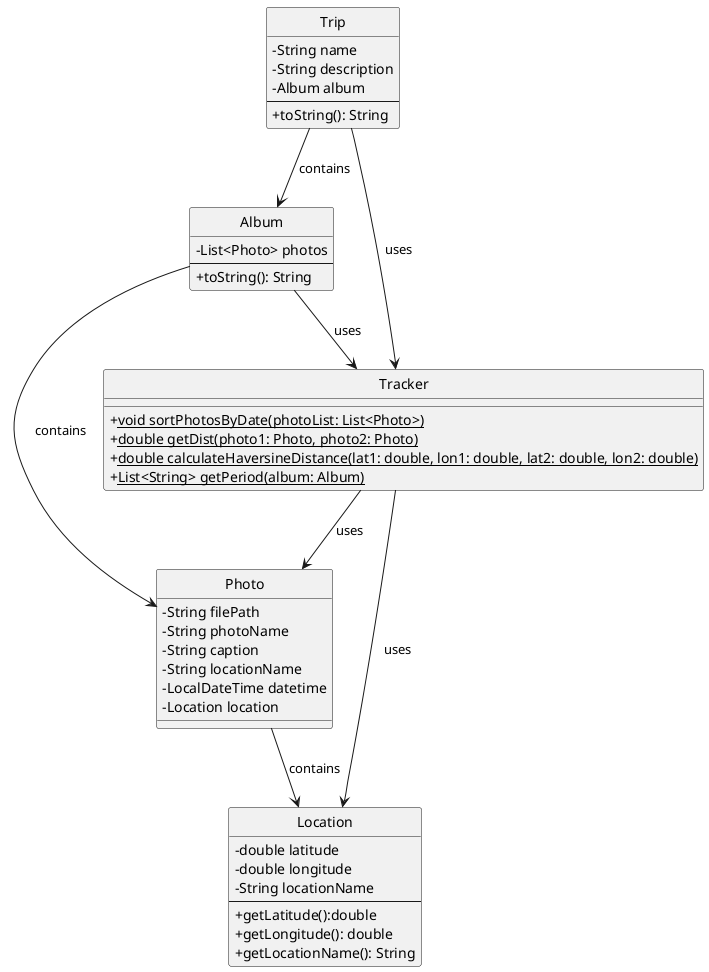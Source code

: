@startuml
hide circle
skinparam classAttributeIconSize 0

class Album {
    - List<Photo> photos
    --
    + toString(): String
}

class Tracker {
    + <u>void sortPhotosByDate(photoList: List<Photo>)</u>
    + <u>double getDist(photo1: Photo, photo2: Photo)</u>
    + <u>double calculateHaversineDistance(lat1: double, lon1: double, lat2: double, lon2: double)</u>
    + <u>List<String> getPeriod(album: Album)</u>
}

class Photo {
    - String filePath
    - String photoName
    - String caption
    - String locationName
    - LocalDateTime datetime
    - Location location
}

class Location {
    - double latitude
    - double longitude
    - String locationName
    --
    + getLatitude():double
    + getLongitude(): double
    + getLocationName(): String
}

class Trip {
    - String name
    - String description
    - Album album
    --
    + toString(): String
}

Album --> Photo : contains
Album --> Tracker : uses
Tracker --> Photo : uses
Tracker --> Location : uses
Photo --> Location : contains
Trip --> Album : contains
Trip --> Tracker : uses
@enduml
